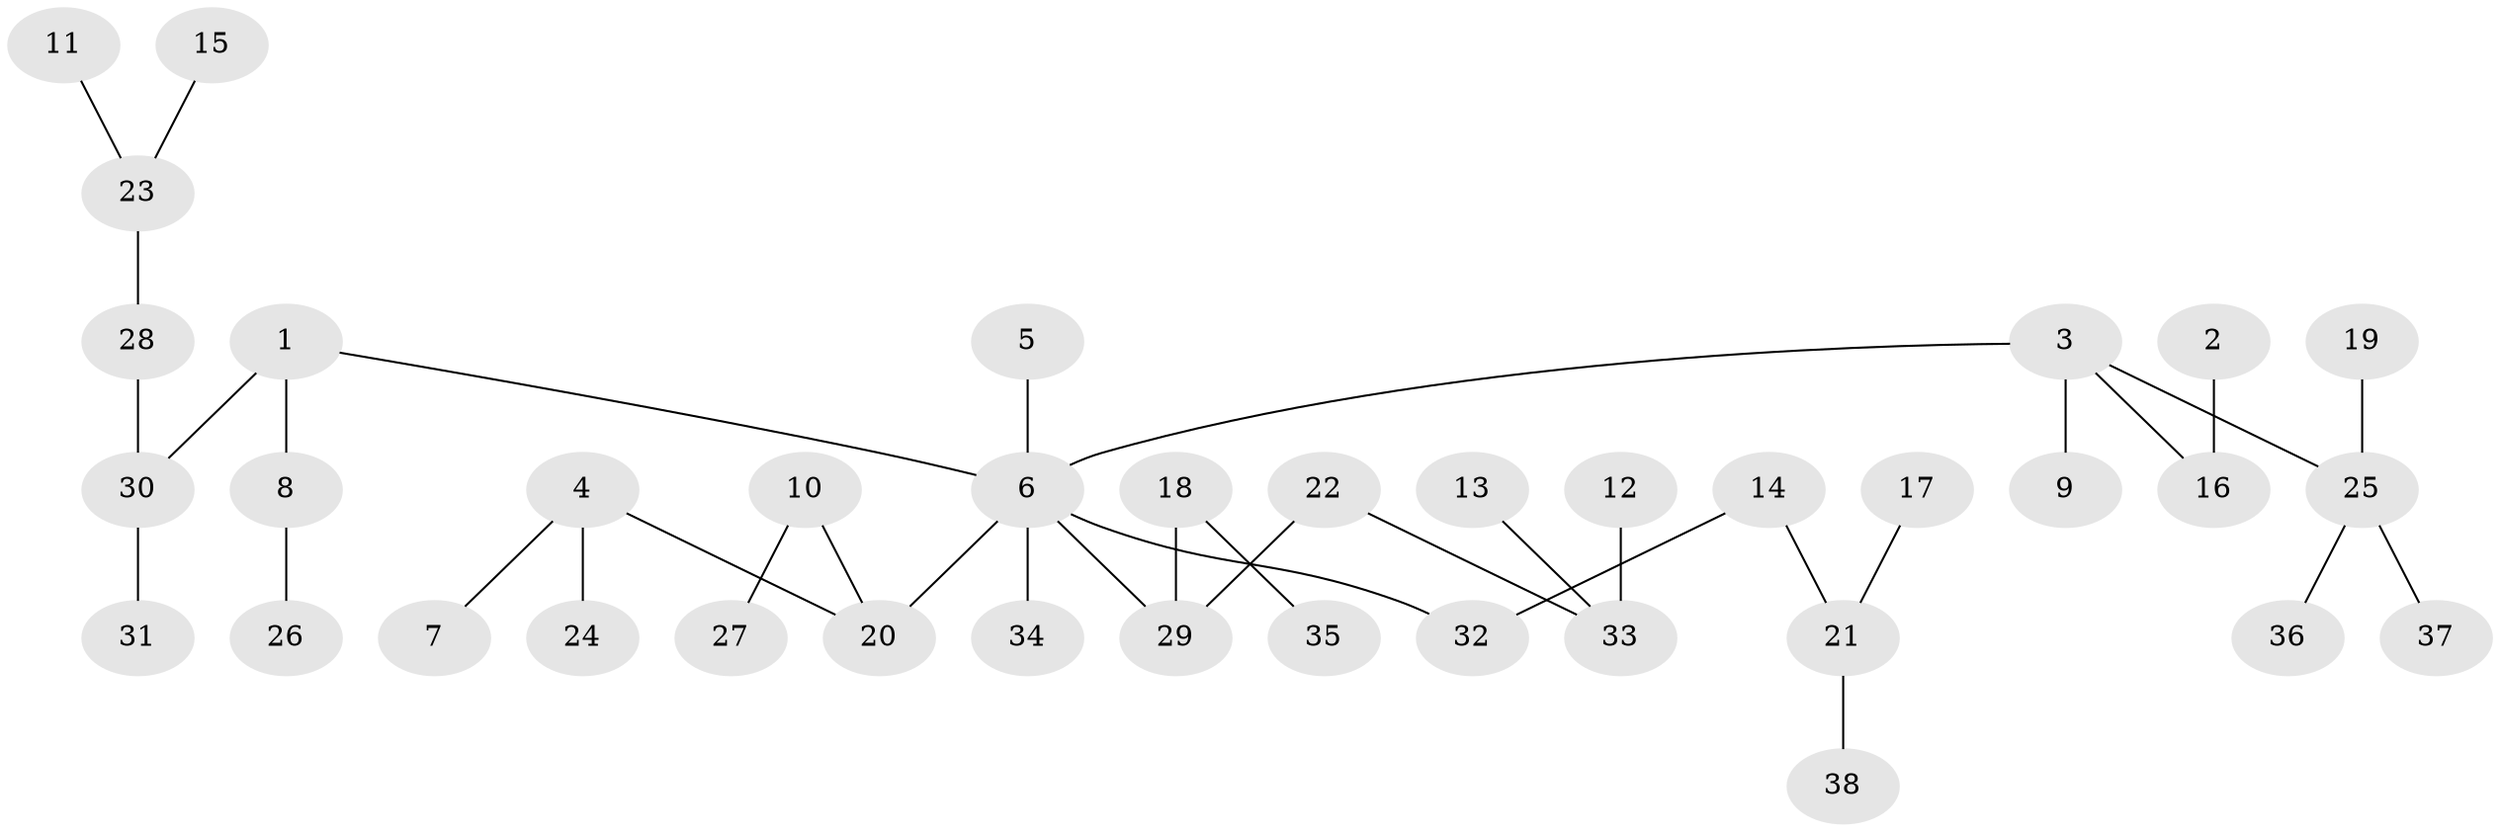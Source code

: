 // original degree distribution, {3: 0.16842105263157894, 7: 0.010526315789473684, 5: 0.042105263157894736, 4: 0.06315789473684211, 2: 0.22105263157894736, 1: 0.49473684210526314}
// Generated by graph-tools (version 1.1) at 2025/37/03/04/25 23:37:27]
// undirected, 38 vertices, 37 edges
graph export_dot {
  node [color=gray90,style=filled];
  1;
  2;
  3;
  4;
  5;
  6;
  7;
  8;
  9;
  10;
  11;
  12;
  13;
  14;
  15;
  16;
  17;
  18;
  19;
  20;
  21;
  22;
  23;
  24;
  25;
  26;
  27;
  28;
  29;
  30;
  31;
  32;
  33;
  34;
  35;
  36;
  37;
  38;
  1 -- 6 [weight=1.0];
  1 -- 8 [weight=1.0];
  1 -- 30 [weight=1.0];
  2 -- 16 [weight=1.0];
  3 -- 6 [weight=1.0];
  3 -- 9 [weight=1.0];
  3 -- 16 [weight=1.0];
  3 -- 25 [weight=1.0];
  4 -- 7 [weight=1.0];
  4 -- 20 [weight=1.0];
  4 -- 24 [weight=1.0];
  5 -- 6 [weight=1.0];
  6 -- 20 [weight=1.0];
  6 -- 29 [weight=1.0];
  6 -- 32 [weight=1.0];
  6 -- 34 [weight=1.0];
  8 -- 26 [weight=1.0];
  10 -- 20 [weight=1.0];
  10 -- 27 [weight=1.0];
  11 -- 23 [weight=1.0];
  12 -- 33 [weight=1.0];
  13 -- 33 [weight=1.0];
  14 -- 21 [weight=1.0];
  14 -- 32 [weight=1.0];
  15 -- 23 [weight=1.0];
  17 -- 21 [weight=1.0];
  18 -- 29 [weight=1.0];
  18 -- 35 [weight=1.0];
  19 -- 25 [weight=1.0];
  21 -- 38 [weight=1.0];
  22 -- 29 [weight=1.0];
  22 -- 33 [weight=1.0];
  23 -- 28 [weight=1.0];
  25 -- 36 [weight=1.0];
  25 -- 37 [weight=1.0];
  28 -- 30 [weight=1.0];
  30 -- 31 [weight=1.0];
}

